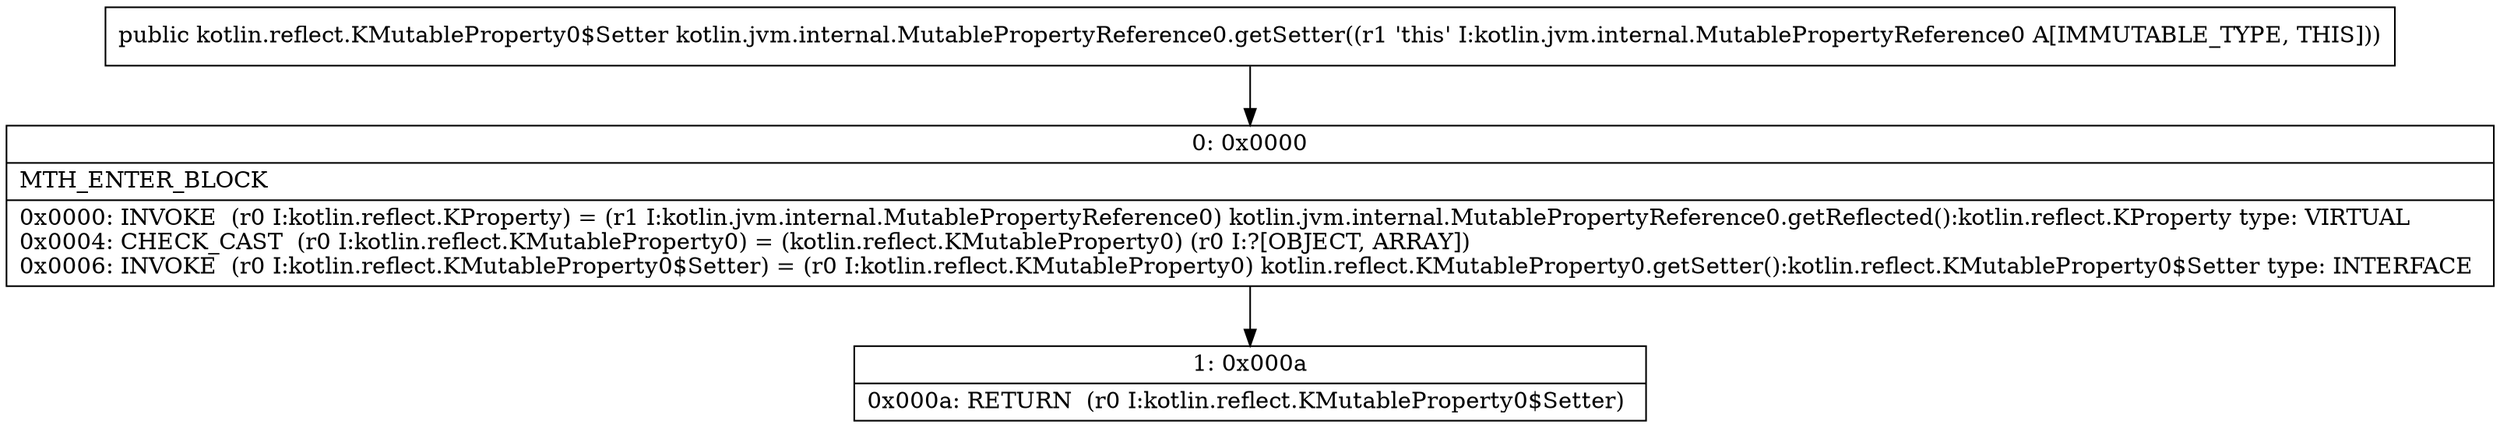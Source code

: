 digraph "CFG forkotlin.jvm.internal.MutablePropertyReference0.getSetter()Lkotlin\/reflect\/KMutableProperty0$Setter;" {
Node_0 [shape=record,label="{0\:\ 0x0000|MTH_ENTER_BLOCK\l|0x0000: INVOKE  (r0 I:kotlin.reflect.KProperty) = (r1 I:kotlin.jvm.internal.MutablePropertyReference0) kotlin.jvm.internal.MutablePropertyReference0.getReflected():kotlin.reflect.KProperty type: VIRTUAL \l0x0004: CHECK_CAST  (r0 I:kotlin.reflect.KMutableProperty0) = (kotlin.reflect.KMutableProperty0) (r0 I:?[OBJECT, ARRAY]) \l0x0006: INVOKE  (r0 I:kotlin.reflect.KMutableProperty0$Setter) = (r0 I:kotlin.reflect.KMutableProperty0) kotlin.reflect.KMutableProperty0.getSetter():kotlin.reflect.KMutableProperty0$Setter type: INTERFACE \l}"];
Node_1 [shape=record,label="{1\:\ 0x000a|0x000a: RETURN  (r0 I:kotlin.reflect.KMutableProperty0$Setter) \l}"];
MethodNode[shape=record,label="{public kotlin.reflect.KMutableProperty0$Setter kotlin.jvm.internal.MutablePropertyReference0.getSetter((r1 'this' I:kotlin.jvm.internal.MutablePropertyReference0 A[IMMUTABLE_TYPE, THIS])) }"];
MethodNode -> Node_0;
Node_0 -> Node_1;
}

